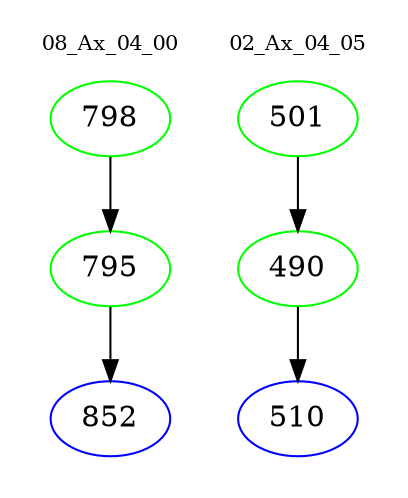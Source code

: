 digraph{
subgraph cluster_0 {
color = white
label = "08_Ax_04_00";
fontsize=10;
T0_798 [label="798", color="green"]
T0_798 -> T0_795 [color="black"]
T0_795 [label="795", color="green"]
T0_795 -> T0_852 [color="black"]
T0_852 [label="852", color="blue"]
}
subgraph cluster_1 {
color = white
label = "02_Ax_04_05";
fontsize=10;
T1_501 [label="501", color="green"]
T1_501 -> T1_490 [color="black"]
T1_490 [label="490", color="green"]
T1_490 -> T1_510 [color="black"]
T1_510 [label="510", color="blue"]
}
}

